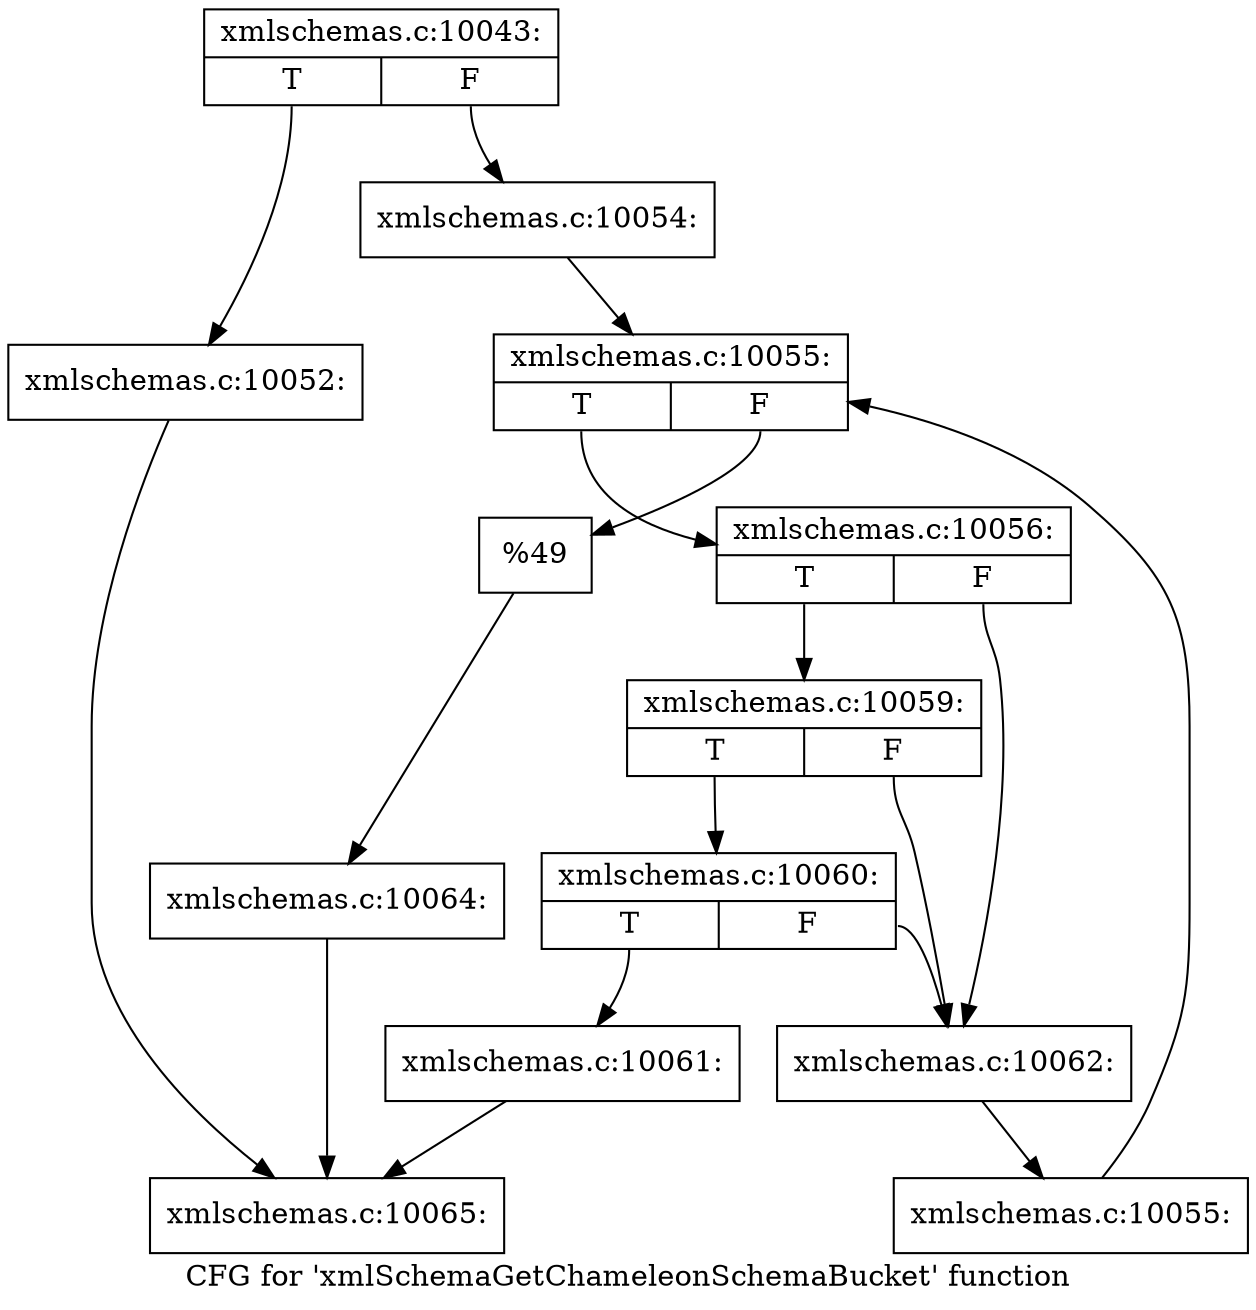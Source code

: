 digraph "CFG for 'xmlSchemaGetChameleonSchemaBucket' function" {
	label="CFG for 'xmlSchemaGetChameleonSchemaBucket' function";

	Node0x4c36a10 [shape=record,label="{xmlschemas.c:10043:|{<s0>T|<s1>F}}"];
	Node0x4c36a10:s0 -> Node0x4c3b320;
	Node0x4c36a10:s1 -> Node0x4c3b3c0;
	Node0x4c3b320 [shape=record,label="{xmlschemas.c:10052:}"];
	Node0x4c3b320 -> Node0x4c39fa0;
	Node0x4c3b3c0 [shape=record,label="{xmlschemas.c:10054:}"];
	Node0x4c3b3c0 -> Node0x4c3bd90;
	Node0x4c3bd90 [shape=record,label="{xmlschemas.c:10055:|{<s0>T|<s1>F}}"];
	Node0x4c3bd90:s0 -> Node0x4c3c070;
	Node0x4c3bd90:s1 -> Node0x4c3bbf0;
	Node0x4c3c070 [shape=record,label="{xmlschemas.c:10056:|{<s0>T|<s1>F}}"];
	Node0x4c3c070:s0 -> Node0x4c3ca90;
	Node0x4c3c070:s1 -> Node0x4c3c9c0;
	Node0x4c3ca90 [shape=record,label="{xmlschemas.c:10059:|{<s0>T|<s1>F}}"];
	Node0x4c3ca90:s0 -> Node0x4c3ca10;
	Node0x4c3ca90:s1 -> Node0x4c3c9c0;
	Node0x4c3ca10 [shape=record,label="{xmlschemas.c:10060:|{<s0>T|<s1>F}}"];
	Node0x4c3ca10:s0 -> Node0x4c3c970;
	Node0x4c3ca10:s1 -> Node0x4c3c9c0;
	Node0x4c3c970 [shape=record,label="{xmlschemas.c:10061:}"];
	Node0x4c3c970 -> Node0x4c39fa0;
	Node0x4c3c9c0 [shape=record,label="{xmlschemas.c:10062:}"];
	Node0x4c3c9c0 -> Node0x4c3bfe0;
	Node0x4c3bfe0 [shape=record,label="{xmlschemas.c:10055:}"];
	Node0x4c3bfe0 -> Node0x4c3bd90;
	Node0x4c3bbf0 [shape=record,label="{%49}"];
	Node0x4c3bbf0 -> Node0x4c3b370;
	Node0x4c3b370 [shape=record,label="{xmlschemas.c:10064:}"];
	Node0x4c3b370 -> Node0x4c39fa0;
	Node0x4c39fa0 [shape=record,label="{xmlschemas.c:10065:}"];
}
